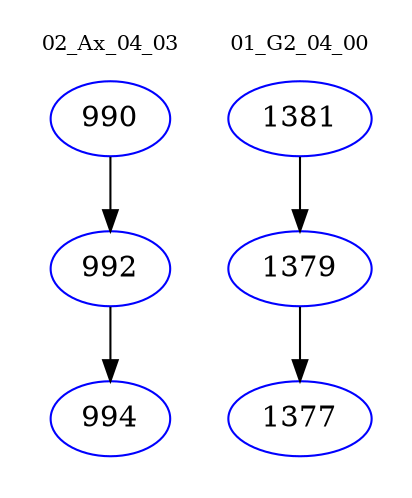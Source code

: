 digraph{
subgraph cluster_0 {
color = white
label = "02_Ax_04_03";
fontsize=10;
T0_990 [label="990", color="blue"]
T0_990 -> T0_992 [color="black"]
T0_992 [label="992", color="blue"]
T0_992 -> T0_994 [color="black"]
T0_994 [label="994", color="blue"]
}
subgraph cluster_1 {
color = white
label = "01_G2_04_00";
fontsize=10;
T1_1381 [label="1381", color="blue"]
T1_1381 -> T1_1379 [color="black"]
T1_1379 [label="1379", color="blue"]
T1_1379 -> T1_1377 [color="black"]
T1_1377 [label="1377", color="blue"]
}
}
